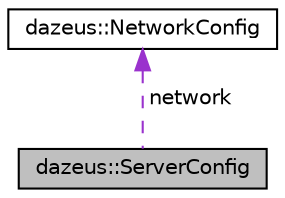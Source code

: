digraph "dazeus::ServerConfig"
{
  edge [fontname="Helvetica",fontsize="10",labelfontname="Helvetica",labelfontsize="10"];
  node [fontname="Helvetica",fontsize="10",shape=record];
  Node1 [label="dazeus::ServerConfig",height=0.2,width=0.4,color="black", fillcolor="grey75", style="filled" fontcolor="black"];
  Node2 -> Node1 [dir="back",color="darkorchid3",fontsize="10",style="dashed",label=" network" ,fontname="Helvetica"];
  Node2 [label="dazeus::NetworkConfig",height=0.2,width=0.4,color="black", fillcolor="white", style="filled",URL="$structdazeus_1_1_network_config.html"];
}
